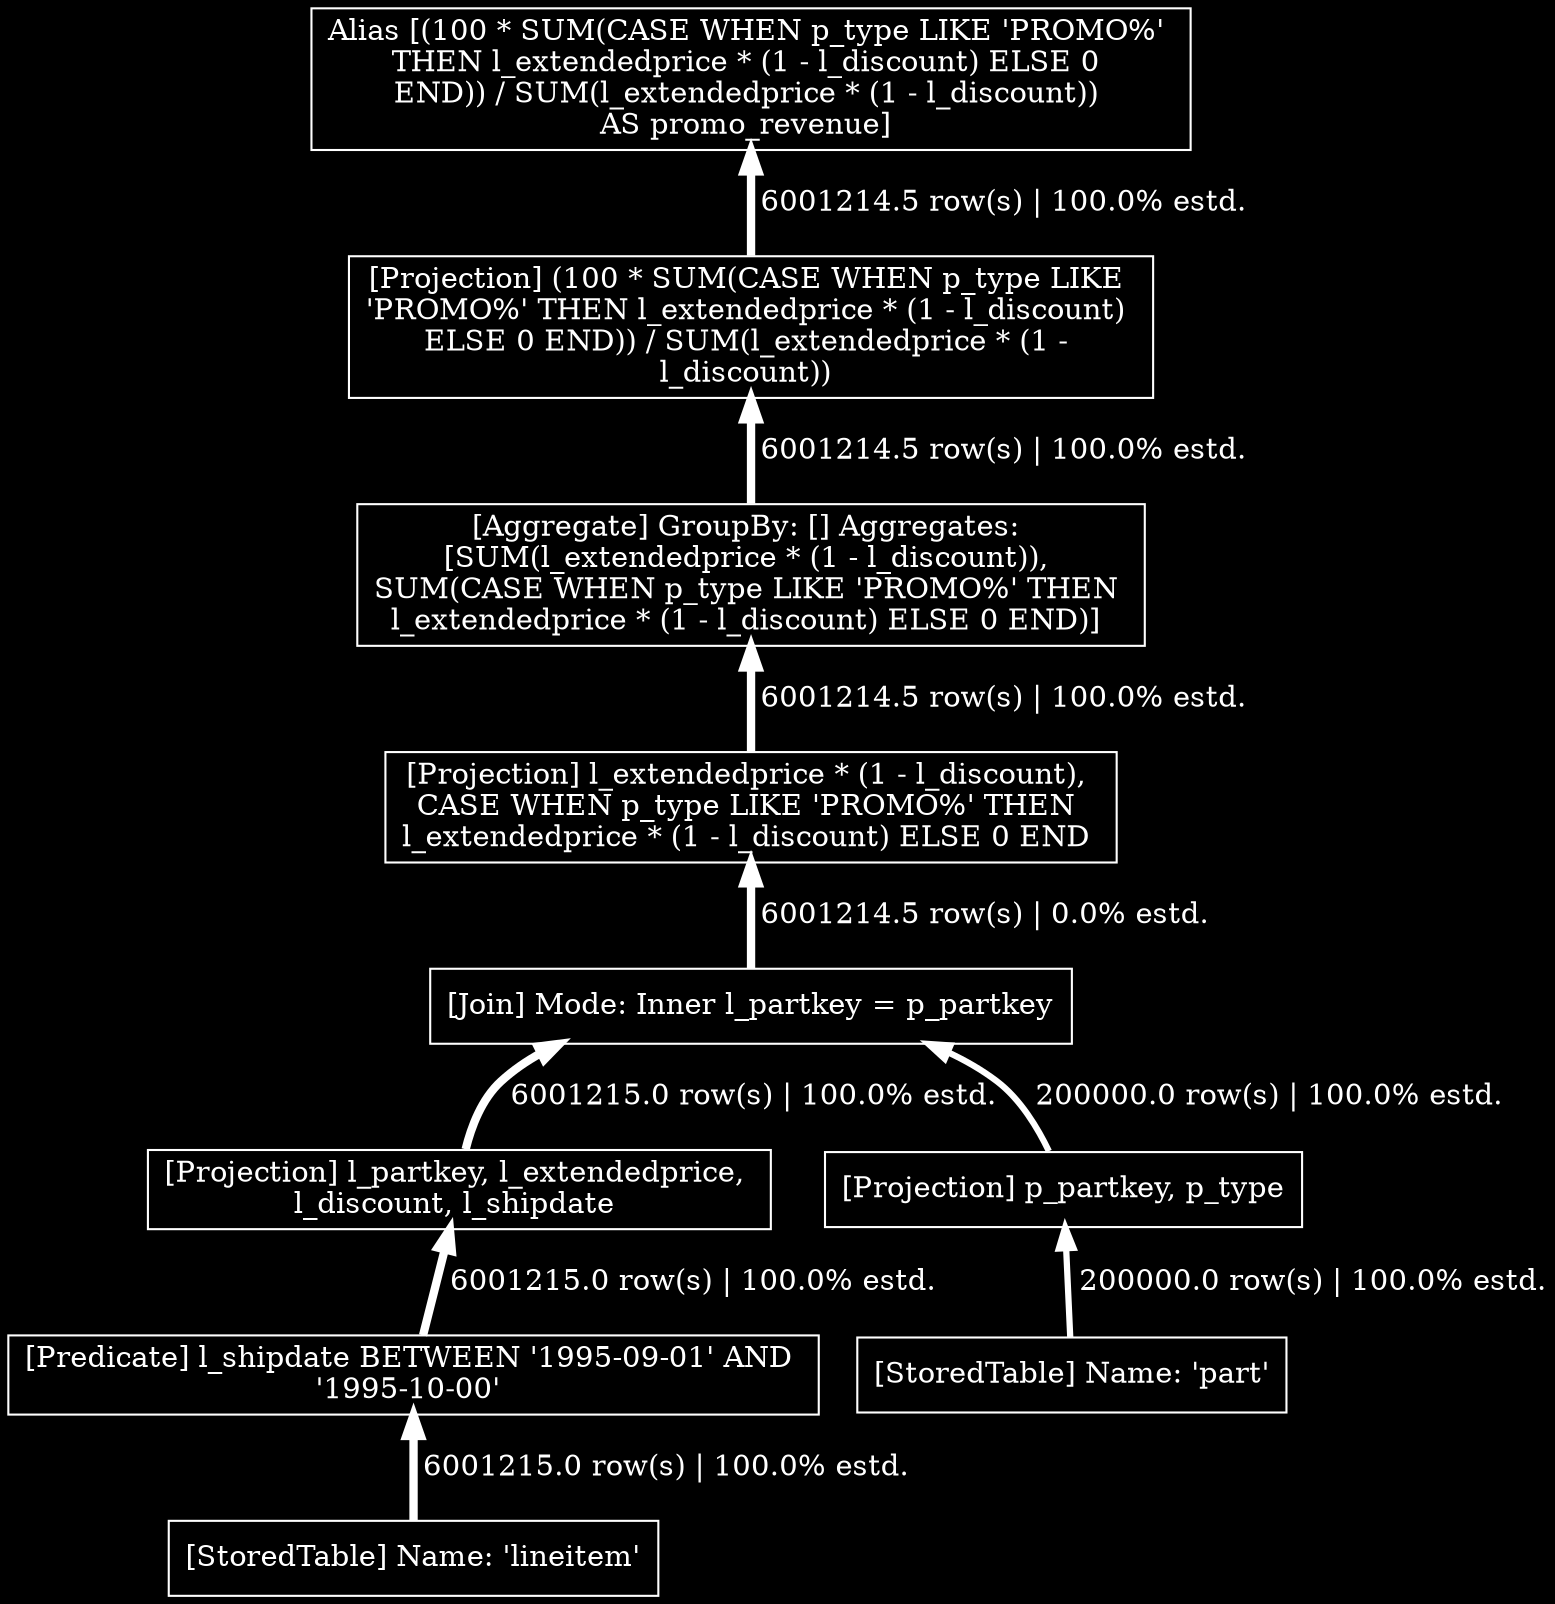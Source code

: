 digraph G {
bgcolor=black;
rankdir=BT;
ratio=compress;
94334831948720 [color=white, fontcolor=white, label="Alias [(100 * SUM(CASE WHEN p_type LIKE 'PROMO%' \nTHEN l_extendedprice * (1 - l_discount) ELSE 0 \nEND)) / SUM(l_extendedprice * (1 - l_discount)) \nAS promo_revenue] ", penwidth=1, shape=rectangle];
94334832173232 [color=white, fontcolor=white, label="[Projection] (100 * SUM(CASE WHEN p_type LIKE \n'PROMO%' THEN l_extendedprice * (1 - l_discount) \nELSE 0 END)) / SUM(l_extendedprice * (1 - \nl_discount)) ", penwidth=1, shape=rectangle];
94334831974400 [color=white, fontcolor=white, label="[Aggregate] GroupBy: [] Aggregates: \n[SUM(l_extendedprice * (1 - l_discount)), \nSUM(CASE WHEN p_type LIKE 'PROMO%' THEN \nl_extendedprice * (1 - l_discount) ELSE 0 END)] ", penwidth=1, shape=rectangle];
94335584462800 [color=white, fontcolor=white, label="[Projection] l_extendedprice * (1 - l_discount), \nCASE WHEN p_type LIKE 'PROMO%' THEN \nl_extendedprice * (1 - l_discount) ELSE 0 END ", penwidth=1, shape=rectangle];
94335587718304 [color=white, fontcolor=white, label="[Join] Mode: Inner l_partkey = p_partkey", penwidth=1, shape=rectangle];
94334831948880 [color=white, fontcolor=white, label="[Projection] l_partkey, l_extendedprice, \nl_discount, l_shipdate ", penwidth=1, shape=rectangle];
94334847109808 [color=white, fontcolor=white, label="[Predicate] l_shipdate BETWEEN '1995-09-01' AND \n'1995-10-00' ", penwidth=1, shape=rectangle];
94334772288592 [color=white, fontcolor=white, label="[StoredTable] Name: 'lineitem'", penwidth=1, shape=rectangle];
94334845410896 [color=white, fontcolor=white, label="[Projection] p_partkey, p_type", penwidth=1, shape=rectangle];
94334711518992 [color=white, fontcolor=white, label="[StoredTable] Name: 'part'", penwidth=1, shape=rectangle];
94334832173232->94334831948720  [color=white, dir=forward, fontcolor=white, label=" 6001214.5 row(s) | 100.0% estd.", penwidth=4, style=solid];
94334831974400->94334832173232  [color=white, dir=forward, fontcolor=white, label=" 6001214.5 row(s) | 100.0% estd.", penwidth=4, style=solid];
94335584462800->94334831974400  [color=white, dir=forward, fontcolor=white, label=" 6001214.5 row(s) | 100.0% estd.", penwidth=4, style=solid];
94335587718304->94335584462800  [color=white, dir=forward, fontcolor=white, label=" 6001214.5 row(s) | 0.0% estd.", penwidth=4, style=solid];
94334831948880->94335587718304  [color=white, dir=forward, fontcolor=white, label=" 6001215.0 row(s) | 100.0% estd.", penwidth=4, style=solid];
94334847109808->94334831948880  [color=white, dir=forward, fontcolor=white, label=" 6001215.0 row(s) | 100.0% estd.", penwidth=4, style=solid];
94334772288592->94334847109808  [color=white, dir=forward, fontcolor=white, label=" 6001215.0 row(s) | 100.0% estd.", penwidth=4, style=solid];
94334845410896->94335587718304  [color=white, dir=forward, fontcolor=white, label=" 200000.0 row(s) | 100.0% estd.", penwidth=3, style=solid];
94334711518992->94334845410896  [color=white, dir=forward, fontcolor=white, label=" 200000.0 row(s) | 100.0% estd.", penwidth=3, style=solid];
}
